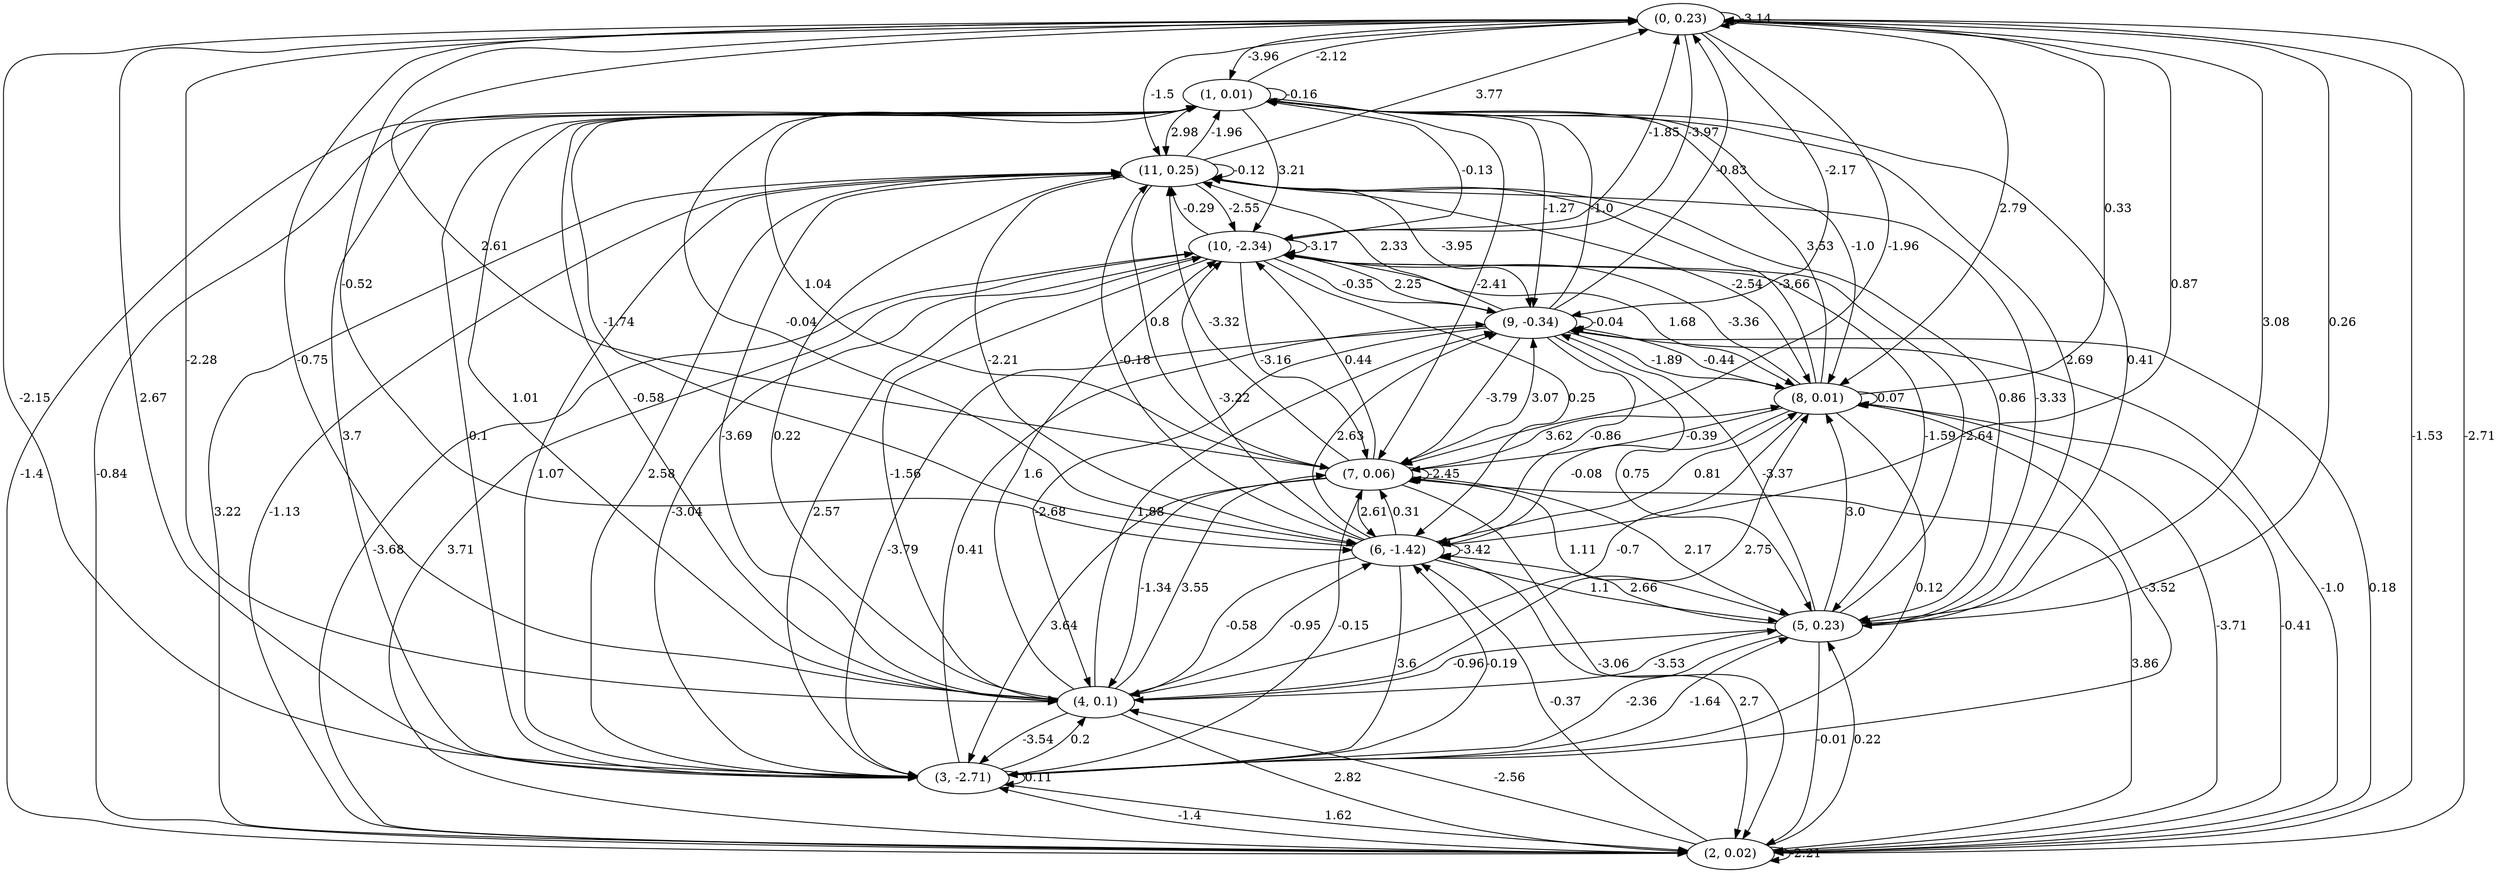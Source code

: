 digraph {
    0 [ label = "(0, 0.23)" ]
    1 [ label = "(1, 0.01)" ]
    2 [ label = "(2, 0.02)" ]
    3 [ label = "(3, -2.71)" ]
    4 [ label = "(4, 0.1)" ]
    5 [ label = "(5, 0.23)" ]
    6 [ label = "(6, -1.42)" ]
    7 [ label = "(7, 0.06)" ]
    8 [ label = "(8, 0.01)" ]
    9 [ label = "(9, -0.34)" ]
    10 [ label = "(10, -2.34)" ]
    11 [ label = "(11, 0.25)" ]
    0 -> 0 [ label = "-3.14" ]
    1 -> 1 [ label = "-0.16" ]
    2 -> 2 [ label = "-2.21" ]
    3 -> 3 [ label = "0.11" ]
    6 -> 6 [ label = "-3.42" ]
    7 -> 7 [ label = "-2.45" ]
    8 -> 8 [ label = "0.07" ]
    9 -> 9 [ label = "-0.04" ]
    10 -> 10 [ label = "-3.17" ]
    11 -> 11 [ label = "-0.12" ]
    1 -> 0 [ label = "-2.12" ]
    2 -> 0 [ label = "-2.71" ]
    3 -> 0 [ label = "2.67" ]
    4 -> 0 [ label = "-0.75" ]
    5 -> 0 [ label = "0.26" ]
    6 -> 0 [ label = "0.87" ]
    7 -> 0 [ label = "2.61" ]
    8 -> 0 [ label = "0.33" ]
    9 -> 0 [ label = "-0.83" ]
    10 -> 0 [ label = "-1.85" ]
    11 -> 0 [ label = "3.77" ]
    0 -> 1 [ label = "-3.96" ]
    2 -> 1 [ label = "-0.84" ]
    3 -> 1 [ label = "3.7" ]
    4 -> 1 [ label = "-0.58" ]
    5 -> 1 [ label = "2.69" ]
    6 -> 1 [ label = "-1.74" ]
    7 -> 1 [ label = "1.04" ]
    8 -> 1 [ label = "3.53" ]
    9 -> 1 [ label = "-1.0" ]
    10 -> 1 [ label = "-0.13" ]
    11 -> 1 [ label = "-1.96" ]
    0 -> 2 [ label = "-1.53" ]
    1 -> 2 [ label = "-1.4" ]
    3 -> 2 [ label = "1.62" ]
    4 -> 2 [ label = "2.82" ]
    5 -> 2 [ label = "-0.01" ]
    6 -> 2 [ label = "2.7" ]
    7 -> 2 [ label = "-3.06" ]
    8 -> 2 [ label = "-3.71" ]
    9 -> 2 [ label = "-1.0" ]
    10 -> 2 [ label = "-3.68" ]
    11 -> 2 [ label = "3.22" ]
    0 -> 3 [ label = "-2.15" ]
    1 -> 3 [ label = "0.1" ]
    2 -> 3 [ label = "-1.4" ]
    4 -> 3 [ label = "-3.54" ]
    5 -> 3 [ label = "-2.36" ]
    6 -> 3 [ label = "3.6" ]
    7 -> 3 [ label = "3.64" ]
    8 -> 3 [ label = "0.12" ]
    9 -> 3 [ label = "-3.79" ]
    10 -> 3 [ label = "-3.04" ]
    11 -> 3 [ label = "1.07" ]
    0 -> 4 [ label = "-2.28" ]
    1 -> 4 [ label = "1.01" ]
    2 -> 4 [ label = "-2.56" ]
    3 -> 4 [ label = "0.2" ]
    5 -> 4 [ label = "-0.96" ]
    6 -> 4 [ label = "-0.58" ]
    7 -> 4 [ label = "-1.34" ]
    8 -> 4 [ label = "-0.7" ]
    9 -> 4 [ label = "-2.68" ]
    10 -> 4 [ label = "-1.56" ]
    11 -> 4 [ label = "-3.69" ]
    0 -> 5 [ label = "3.08" ]
    1 -> 5 [ label = "0.41" ]
    2 -> 5 [ label = "0.22" ]
    3 -> 5 [ label = "-1.64" ]
    4 -> 5 [ label = "-3.53" ]
    6 -> 5 [ label = "1.1" ]
    7 -> 5 [ label = "2.17" ]
    9 -> 5 [ label = "0.75" ]
    10 -> 5 [ label = "-1.59" ]
    11 -> 5 [ label = "0.86" ]
    0 -> 6 [ label = "-0.52" ]
    1 -> 6 [ label = "-0.04" ]
    2 -> 6 [ label = "-0.37" ]
    3 -> 6 [ label = "-0.19" ]
    4 -> 6 [ label = "-0.95" ]
    5 -> 6 [ label = "2.66" ]
    7 -> 6 [ label = "2.61" ]
    8 -> 6 [ label = "-0.08" ]
    9 -> 6 [ label = "-0.86" ]
    10 -> 6 [ label = "0.25" ]
    11 -> 6 [ label = "-2.21" ]
    0 -> 7 [ label = "-1.96" ]
    1 -> 7 [ label = "-2.41" ]
    2 -> 7 [ label = "3.86" ]
    3 -> 7 [ label = "-0.15" ]
    4 -> 7 [ label = "3.55" ]
    5 -> 7 [ label = "1.11" ]
    6 -> 7 [ label = "0.31" ]
    8 -> 7 [ label = "-0.39" ]
    9 -> 7 [ label = "-3.79" ]
    10 -> 7 [ label = "-3.16" ]
    11 -> 7 [ label = "0.8" ]
    0 -> 8 [ label = "2.79" ]
    1 -> 8 [ label = "-1.0" ]
    2 -> 8 [ label = "-0.41" ]
    3 -> 8 [ label = "-3.52" ]
    4 -> 8 [ label = "2.75" ]
    5 -> 8 [ label = "3.0" ]
    6 -> 8 [ label = "0.81" ]
    7 -> 8 [ label = "3.62" ]
    9 -> 8 [ label = "-1.89" ]
    10 -> 8 [ label = "1.68" ]
    11 -> 8 [ label = "-2.54" ]
    0 -> 9 [ label = "-2.17" ]
    1 -> 9 [ label = "-1.27" ]
    2 -> 9 [ label = "0.18" ]
    3 -> 9 [ label = "0.41" ]
    4 -> 9 [ label = "1.88" ]
    5 -> 9 [ label = "-3.37" ]
    6 -> 9 [ label = "2.63" ]
    7 -> 9 [ label = "3.07" ]
    8 -> 9 [ label = "-0.44" ]
    10 -> 9 [ label = "-0.35" ]
    11 -> 9 [ label = "-3.95" ]
    0 -> 10 [ label = "-3.97" ]
    1 -> 10 [ label = "3.21" ]
    2 -> 10 [ label = "3.71" ]
    3 -> 10 [ label = "2.57" ]
    4 -> 10 [ label = "1.6" ]
    5 -> 10 [ label = "-2.64" ]
    6 -> 10 [ label = "-3.22" ]
    7 -> 10 [ label = "0.44" ]
    8 -> 10 [ label = "-3.36" ]
    9 -> 10 [ label = "2.25" ]
    11 -> 10 [ label = "-2.55" ]
    0 -> 11 [ label = "-1.5" ]
    1 -> 11 [ label = "2.98" ]
    2 -> 11 [ label = "-1.13" ]
    3 -> 11 [ label = "2.58" ]
    4 -> 11 [ label = "0.22" ]
    5 -> 11 [ label = "-3.33" ]
    6 -> 11 [ label = "-0.18" ]
    7 -> 11 [ label = "-3.32" ]
    8 -> 11 [ label = "-3.66" ]
    9 -> 11 [ label = "2.33" ]
    10 -> 11 [ label = "-0.29" ]
}

